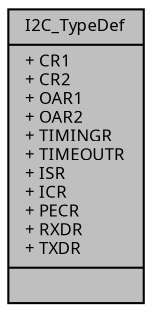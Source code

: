 digraph "I2C_TypeDef"
{
  edge [fontname="Sans",fontsize="8",labelfontname="Sans",labelfontsize="8"];
  node [fontname="Sans",fontsize="8",shape=record];
  Node1 [label="{I2C_TypeDef\n|+ CR1\l+ CR2\l+ OAR1\l+ OAR2\l+ TIMINGR\l+ TIMEOUTR\l+ ISR\l+ ICR\l+ PECR\l+ RXDR\l+ TXDR\l|}",height=0.2,width=0.4,color="black", fillcolor="grey75", style="filled", fontcolor="black"];
}
